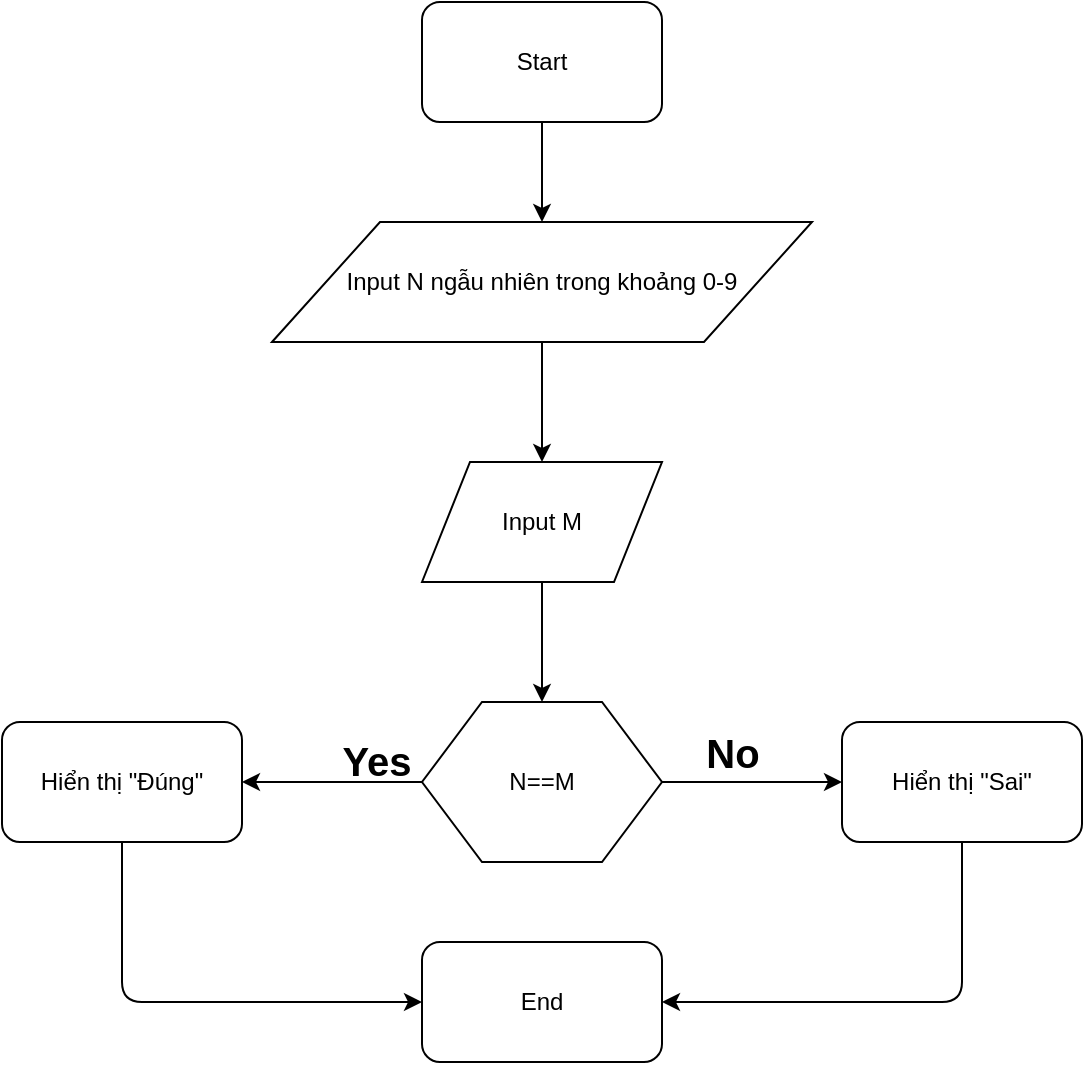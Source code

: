 <mxfile version="12.7.4" type="device"><diagram id="SipiXd8RINQDTBVrhhIx" name="Page-1"><mxGraphModel dx="868" dy="454" grid="1" gridSize="10" guides="1" tooltips="1" connect="1" arrows="1" fold="1" page="1" pageScale="1" pageWidth="850" pageHeight="1100" math="0" shadow="0"><root><mxCell id="0"/><mxCell id="1" parent="0"/><mxCell id="7bDRXcb59EznOQQqlXsr-1" value="Start" style="rounded=1;whiteSpace=wrap;html=1;" vertex="1" parent="1"><mxGeometry x="330" y="40" width="120" height="60" as="geometry"/></mxCell><mxCell id="7bDRXcb59EznOQQqlXsr-2" value="Input N ngẫu nhiên trong khoảng 0-9" style="shape=parallelogram;perimeter=parallelogramPerimeter;whiteSpace=wrap;html=1;" vertex="1" parent="1"><mxGeometry x="255" y="150" width="270" height="60" as="geometry"/></mxCell><mxCell id="7bDRXcb59EznOQQqlXsr-4" value="N==M" style="shape=hexagon;perimeter=hexagonPerimeter2;whiteSpace=wrap;html=1;" vertex="1" parent="1"><mxGeometry x="330" y="390" width="120" height="80" as="geometry"/></mxCell><mxCell id="7bDRXcb59EznOQQqlXsr-5" value="Hiển thị &quot;Đúng&quot;" style="rounded=1;whiteSpace=wrap;html=1;" vertex="1" parent="1"><mxGeometry x="120" y="400" width="120" height="60" as="geometry"/></mxCell><mxCell id="7bDRXcb59EznOQQqlXsr-6" value="Hiển thị &quot;Sai&quot;" style="rounded=1;whiteSpace=wrap;html=1;" vertex="1" parent="1"><mxGeometry x="540" y="400" width="120" height="60" as="geometry"/></mxCell><mxCell id="7bDRXcb59EznOQQqlXsr-7" value="End" style="rounded=1;whiteSpace=wrap;html=1;" vertex="1" parent="1"><mxGeometry x="330" y="510" width="120" height="60" as="geometry"/></mxCell><mxCell id="7bDRXcb59EznOQQqlXsr-8" value="Input M" style="shape=parallelogram;perimeter=parallelogramPerimeter;whiteSpace=wrap;html=1;" vertex="1" parent="1"><mxGeometry x="330" y="270" width="120" height="60" as="geometry"/></mxCell><mxCell id="7bDRXcb59EznOQQqlXsr-9" value="" style="endArrow=classic;html=1;exitX=0.5;exitY=1;exitDx=0;exitDy=0;entryX=0.5;entryY=0;entryDx=0;entryDy=0;" edge="1" parent="1" source="7bDRXcb59EznOQQqlXsr-1" target="7bDRXcb59EznOQQqlXsr-2"><mxGeometry width="50" height="50" relative="1" as="geometry"><mxPoint x="400" y="230" as="sourcePoint"/><mxPoint x="450" y="180" as="targetPoint"/></mxGeometry></mxCell><mxCell id="7bDRXcb59EznOQQqlXsr-10" value="" style="endArrow=classic;html=1;exitX=0.5;exitY=1;exitDx=0;exitDy=0;entryX=0.5;entryY=0;entryDx=0;entryDy=0;" edge="1" parent="1" source="7bDRXcb59EznOQQqlXsr-2" target="7bDRXcb59EznOQQqlXsr-8"><mxGeometry width="50" height="50" relative="1" as="geometry"><mxPoint x="400" y="230" as="sourcePoint"/><mxPoint x="450" y="180" as="targetPoint"/></mxGeometry></mxCell><mxCell id="7bDRXcb59EznOQQqlXsr-11" value="" style="endArrow=classic;html=1;exitX=0.5;exitY=1;exitDx=0;exitDy=0;entryX=0.5;entryY=0;entryDx=0;entryDy=0;" edge="1" parent="1" source="7bDRXcb59EznOQQqlXsr-8" target="7bDRXcb59EznOQQqlXsr-4"><mxGeometry width="50" height="50" relative="1" as="geometry"><mxPoint x="400" y="430" as="sourcePoint"/><mxPoint x="450" y="380" as="targetPoint"/></mxGeometry></mxCell><mxCell id="7bDRXcb59EznOQQqlXsr-12" value="" style="endArrow=classic;html=1;exitX=0;exitY=0.5;exitDx=0;exitDy=0;entryX=1;entryY=0.5;entryDx=0;entryDy=0;" edge="1" parent="1" source="7bDRXcb59EznOQQqlXsr-4" target="7bDRXcb59EznOQQqlXsr-5"><mxGeometry width="50" height="50" relative="1" as="geometry"><mxPoint x="400" y="430" as="sourcePoint"/><mxPoint x="450" y="380" as="targetPoint"/></mxGeometry></mxCell><mxCell id="7bDRXcb59EznOQQqlXsr-13" value="" style="endArrow=classic;html=1;exitX=1;exitY=0.5;exitDx=0;exitDy=0;entryX=0;entryY=0.5;entryDx=0;entryDy=0;" edge="1" parent="1" source="7bDRXcb59EznOQQqlXsr-4" target="7bDRXcb59EznOQQqlXsr-6"><mxGeometry width="50" height="50" relative="1" as="geometry"><mxPoint x="400" y="430" as="sourcePoint"/><mxPoint x="450" y="380" as="targetPoint"/></mxGeometry></mxCell><mxCell id="7bDRXcb59EznOQQqlXsr-14" value="" style="endArrow=classic;html=1;exitX=0.5;exitY=1;exitDx=0;exitDy=0;entryX=0;entryY=0.5;entryDx=0;entryDy=0;" edge="1" parent="1" source="7bDRXcb59EznOQQqlXsr-5" target="7bDRXcb59EznOQQqlXsr-7"><mxGeometry width="50" height="50" relative="1" as="geometry"><mxPoint x="400" y="430" as="sourcePoint"/><mxPoint x="180" y="550" as="targetPoint"/><Array as="points"><mxPoint x="180" y="540"/></Array></mxGeometry></mxCell><mxCell id="7bDRXcb59EznOQQqlXsr-15" value="" style="endArrow=classic;html=1;exitX=0.5;exitY=1;exitDx=0;exitDy=0;entryX=1;entryY=0.5;entryDx=0;entryDy=0;" edge="1" parent="1" source="7bDRXcb59EznOQQqlXsr-6" target="7bDRXcb59EznOQQqlXsr-7"><mxGeometry width="50" height="50" relative="1" as="geometry"><mxPoint x="400" y="430" as="sourcePoint"/><mxPoint x="450" y="380" as="targetPoint"/><Array as="points"><mxPoint x="600" y="540"/></Array></mxGeometry></mxCell><mxCell id="7bDRXcb59EznOQQqlXsr-16" value="Yes" style="text;html=1;align=center;verticalAlign=middle;resizable=0;points=[];autosize=1;fontStyle=1;fontSize=20;" vertex="1" parent="1"><mxGeometry x="282" y="404" width="50" height="30" as="geometry"/></mxCell><mxCell id="7bDRXcb59EznOQQqlXsr-17" value="No" style="text;html=1;align=center;verticalAlign=middle;resizable=0;points=[];autosize=1;fontStyle=1;fontSize=20;" vertex="1" parent="1"><mxGeometry x="465" y="400" width="40" height="30" as="geometry"/></mxCell></root></mxGraphModel></diagram></mxfile>